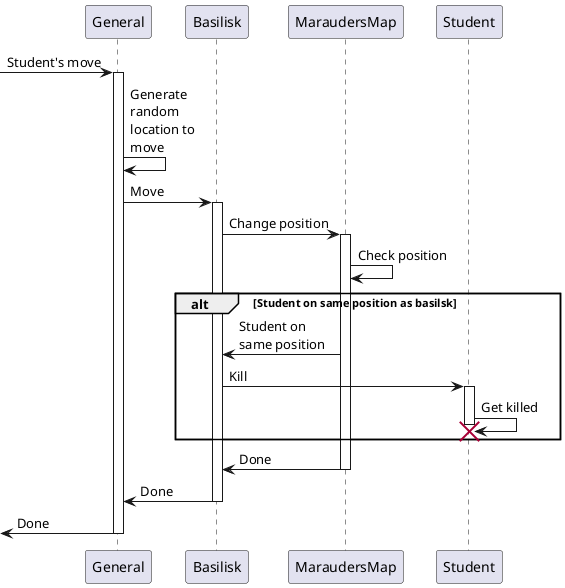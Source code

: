 @startuml
'https://plantuml.com/sequence-diagram

skinparam maxMessageSize 100
'autonumber


[-> General: Student's move
activate General
General -> General: Generate random location to move

General -> Basilisk: Move
activate Basilisk
Basilisk -> MaraudersMap: Change position
activate MaraudersMap
MaraudersMap -> MaraudersMap: Check position
alt Student on same position as basilsk
        MaraudersMap -> Basilisk: Student on same position
'        activate Basilisk
        Basilisk -> Student: Kill
'        deactivate Basilisk
        activate Student
        Student -> Student: Get killed
        destroy Student

end
MaraudersMap -> Basilisk: Done
deactivate MaraudersMap
Basilisk -> General: Done
deactivate Basilisk
<- General: Done
deactivate General
@enduml